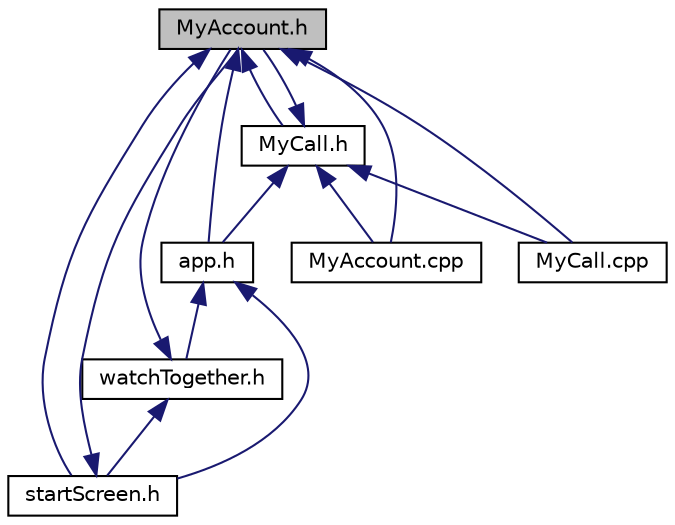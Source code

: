 digraph "MyAccount.h"
{
 // LATEX_PDF_SIZE
  edge [fontname="Helvetica",fontsize="10",labelfontname="Helvetica",labelfontsize="10"];
  node [fontname="Helvetica",fontsize="10",shape=record];
  Node1 [label="MyAccount.h",height=0.2,width=0.4,color="black", fillcolor="grey75", style="filled", fontcolor="black",tooltip="a class that holds all of the data for the user connected the server"];
  Node1 -> Node2 [dir="back",color="midnightblue",fontsize="10",style="solid",fontname="Helvetica"];
  Node2 [label="app.h",height=0.2,width=0.4,color="black", fillcolor="white", style="filled",URL="$app_8h_source.html",tooltip=" "];
  Node2 -> Node3 [dir="back",color="midnightblue",fontsize="10",style="solid",fontname="Helvetica"];
  Node3 [label="watchTogether.h",height=0.2,width=0.4,color="black", fillcolor="white", style="filled",URL="$watchTogether_8h.html",tooltip="Contains the code for running, display and managing the GUI. This is the main watch together program ..."];
  Node3 -> Node4 [dir="back",color="midnightblue",fontsize="10",style="solid",fontname="Helvetica"];
  Node4 [label="startScreen.h",height=0.2,width=0.4,color="black", fillcolor="white", style="filled",URL="$startScreen_8h.html",tooltip="Contains coding for creating and showing the Start Screen."];
  Node4 -> Node1 [dir="back",color="midnightblue",fontsize="10",style="solid",fontname="Helvetica"];
  Node3 -> Node1 [dir="back",color="midnightblue",fontsize="10",style="solid",fontname="Helvetica"];
  Node2 -> Node4 [dir="back",color="midnightblue",fontsize="10",style="solid",fontname="Helvetica"];
  Node1 -> Node5 [dir="back",color="midnightblue",fontsize="10",style="solid",fontname="Helvetica"];
  Node5 [label="MyCall.h",height=0.2,width=0.4,color="black", fillcolor="white", style="filled",URL="$MyCall_8h.html",tooltip="The MyCall class hold all of the data related to a VoIP call."];
  Node5 -> Node1 [dir="back",color="midnightblue",fontsize="10",style="solid",fontname="Helvetica"];
  Node5 -> Node2 [dir="back",color="midnightblue",fontsize="10",style="solid",fontname="Helvetica"];
  Node5 -> Node6 [dir="back",color="midnightblue",fontsize="10",style="solid",fontname="Helvetica"];
  Node6 [label="MyAccount.cpp",height=0.2,width=0.4,color="black", fillcolor="white", style="filled",URL="$MyAccount_8cpp.html",tooltip="implementation of the MyAccount class"];
  Node5 -> Node7 [dir="back",color="midnightblue",fontsize="10",style="solid",fontname="Helvetica"];
  Node7 [label="MyCall.cpp",height=0.2,width=0.4,color="black", fillcolor="white", style="filled",URL="$MyCall_8cpp.html",tooltip=" "];
  Node1 -> Node4 [dir="back",color="midnightblue",fontsize="10",style="solid",fontname="Helvetica"];
  Node1 -> Node6 [dir="back",color="midnightblue",fontsize="10",style="solid",fontname="Helvetica"];
  Node1 -> Node7 [dir="back",color="midnightblue",fontsize="10",style="solid",fontname="Helvetica"];
}
